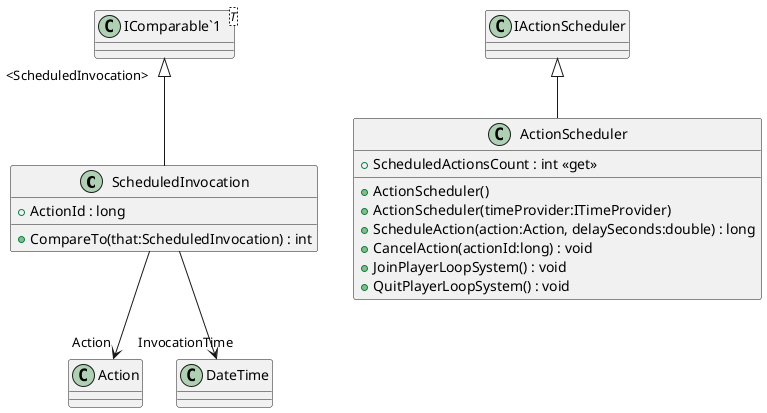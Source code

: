 @startuml
class ScheduledInvocation {
    + ActionId : long
    + CompareTo(that:ScheduledInvocation) : int
}
class ActionScheduler {
    + ActionScheduler()
    + ActionScheduler(timeProvider:ITimeProvider)
    + ScheduledActionsCount : int <<get>>
    + ScheduleAction(action:Action, delaySeconds:double) : long
    + CancelAction(actionId:long) : void
    + JoinPlayerLoopSystem() : void
    + QuitPlayerLoopSystem() : void
}
class "IComparable`1"<T> {
}
"IComparable`1" "<ScheduledInvocation>" <|-- ScheduledInvocation
ScheduledInvocation --> "Action" Action
ScheduledInvocation --> "InvocationTime" DateTime
IActionScheduler <|-- ActionScheduler
@enduml
